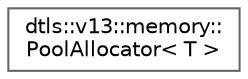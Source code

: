 digraph "Graphical Class Hierarchy"
{
 // LATEX_PDF_SIZE
  bgcolor="transparent";
  edge [fontname=Helvetica,fontsize=10,labelfontname=Helvetica,labelfontsize=10];
  node [fontname=Helvetica,fontsize=10,shape=box,height=0.2,width=0.4];
  rankdir="LR";
  Node0 [id="Node000000",label="dtls::v13::memory::\lPoolAllocator\< T \>",height=0.2,width=0.4,color="grey40", fillcolor="white", style="filled",URL="$classdtls_1_1v13_1_1memory_1_1PoolAllocator.html",tooltip=" "];
}
